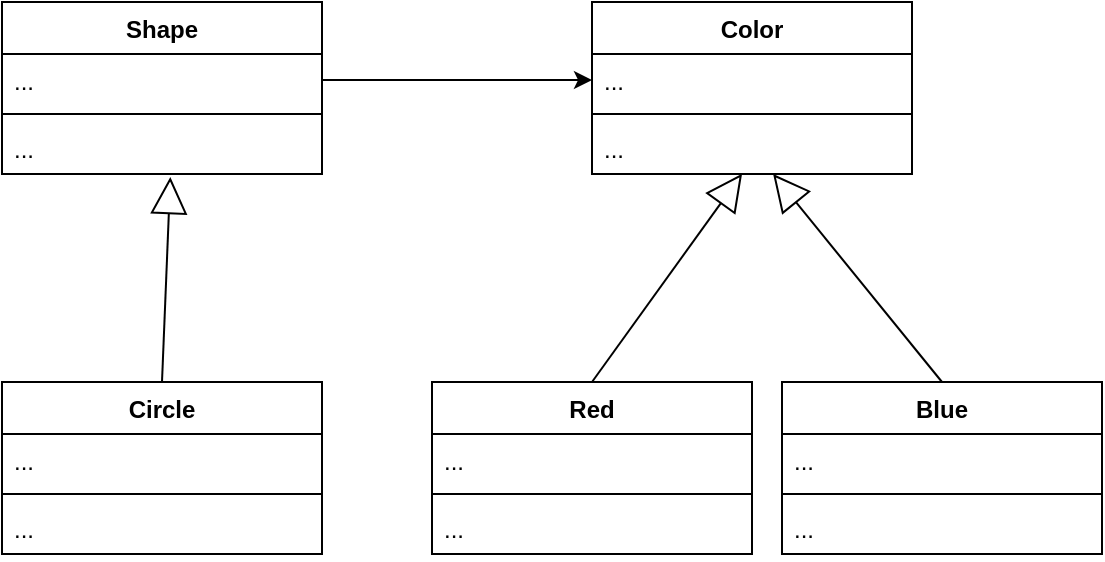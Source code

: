 <mxfile version="13.3.1" type="device"><diagram id="zYSnNk946vzGHxRh_KCo" name="Page-1"><mxGraphModel dx="1185" dy="680" grid="1" gridSize="10" guides="1" tooltips="1" connect="1" arrows="1" fold="1" page="1" pageScale="1" pageWidth="850" pageHeight="1100" math="0" shadow="0"><root><mxCell id="0"/><mxCell id="1" parent="0"/><mxCell id="u_bxMcrhz7uZ_54YmTBi-2" value="Shape" style="swimlane;fontStyle=1;align=center;verticalAlign=top;childLayout=stackLayout;horizontal=1;startSize=26;horizontalStack=0;resizeParent=1;resizeParentMax=0;resizeLast=0;collapsible=1;marginBottom=0;" vertex="1" parent="1"><mxGeometry x="130" y="110" width="160" height="86" as="geometry"/></mxCell><mxCell id="u_bxMcrhz7uZ_54YmTBi-3" value="..." style="text;strokeColor=none;fillColor=none;align=left;verticalAlign=top;spacingLeft=4;spacingRight=4;overflow=hidden;rotatable=0;points=[[0,0.5],[1,0.5]];portConstraint=eastwest;" vertex="1" parent="u_bxMcrhz7uZ_54YmTBi-2"><mxGeometry y="26" width="160" height="26" as="geometry"/></mxCell><mxCell id="u_bxMcrhz7uZ_54YmTBi-4" value="" style="line;strokeWidth=1;fillColor=none;align=left;verticalAlign=middle;spacingTop=-1;spacingLeft=3;spacingRight=3;rotatable=0;labelPosition=right;points=[];portConstraint=eastwest;" vertex="1" parent="u_bxMcrhz7uZ_54YmTBi-2"><mxGeometry y="52" width="160" height="8" as="geometry"/></mxCell><mxCell id="u_bxMcrhz7uZ_54YmTBi-5" value="..." style="text;strokeColor=none;fillColor=none;align=left;verticalAlign=top;spacingLeft=4;spacingRight=4;overflow=hidden;rotatable=0;points=[[0,0.5],[1,0.5]];portConstraint=eastwest;" vertex="1" parent="u_bxMcrhz7uZ_54YmTBi-2"><mxGeometry y="60" width="160" height="26" as="geometry"/></mxCell><mxCell id="u_bxMcrhz7uZ_54YmTBi-10" value="Red" style="swimlane;fontStyle=1;align=center;verticalAlign=top;childLayout=stackLayout;horizontal=1;startSize=26;horizontalStack=0;resizeParent=1;resizeParentMax=0;resizeLast=0;collapsible=1;marginBottom=0;" vertex="1" parent="1"><mxGeometry x="345" y="300" width="160" height="86" as="geometry"/></mxCell><mxCell id="u_bxMcrhz7uZ_54YmTBi-11" value="..." style="text;strokeColor=none;fillColor=none;align=left;verticalAlign=top;spacingLeft=4;spacingRight=4;overflow=hidden;rotatable=0;points=[[0,0.5],[1,0.5]];portConstraint=eastwest;" vertex="1" parent="u_bxMcrhz7uZ_54YmTBi-10"><mxGeometry y="26" width="160" height="26" as="geometry"/></mxCell><mxCell id="u_bxMcrhz7uZ_54YmTBi-12" value="" style="line;strokeWidth=1;fillColor=none;align=left;verticalAlign=middle;spacingTop=-1;spacingLeft=3;spacingRight=3;rotatable=0;labelPosition=right;points=[];portConstraint=eastwest;" vertex="1" parent="u_bxMcrhz7uZ_54YmTBi-10"><mxGeometry y="52" width="160" height="8" as="geometry"/></mxCell><mxCell id="u_bxMcrhz7uZ_54YmTBi-13" value="..." style="text;strokeColor=none;fillColor=none;align=left;verticalAlign=top;spacingLeft=4;spacingRight=4;overflow=hidden;rotatable=0;points=[[0,0.5],[1,0.5]];portConstraint=eastwest;" vertex="1" parent="u_bxMcrhz7uZ_54YmTBi-10"><mxGeometry y="60" width="160" height="26" as="geometry"/></mxCell><mxCell id="u_bxMcrhz7uZ_54YmTBi-14" value="Blue" style="swimlane;fontStyle=1;align=center;verticalAlign=top;childLayout=stackLayout;horizontal=1;startSize=26;horizontalStack=0;resizeParent=1;resizeParentMax=0;resizeLast=0;collapsible=1;marginBottom=0;" vertex="1" parent="1"><mxGeometry x="520" y="300" width="160" height="86" as="geometry"/></mxCell><mxCell id="u_bxMcrhz7uZ_54YmTBi-15" value="..." style="text;strokeColor=none;fillColor=none;align=left;verticalAlign=top;spacingLeft=4;spacingRight=4;overflow=hidden;rotatable=0;points=[[0,0.5],[1,0.5]];portConstraint=eastwest;" vertex="1" parent="u_bxMcrhz7uZ_54YmTBi-14"><mxGeometry y="26" width="160" height="26" as="geometry"/></mxCell><mxCell id="u_bxMcrhz7uZ_54YmTBi-16" value="" style="line;strokeWidth=1;fillColor=none;align=left;verticalAlign=middle;spacingTop=-1;spacingLeft=3;spacingRight=3;rotatable=0;labelPosition=right;points=[];portConstraint=eastwest;" vertex="1" parent="u_bxMcrhz7uZ_54YmTBi-14"><mxGeometry y="52" width="160" height="8" as="geometry"/></mxCell><mxCell id="u_bxMcrhz7uZ_54YmTBi-17" value="..." style="text;strokeColor=none;fillColor=none;align=left;verticalAlign=top;spacingLeft=4;spacingRight=4;overflow=hidden;rotatable=0;points=[[0,0.5],[1,0.5]];portConstraint=eastwest;" vertex="1" parent="u_bxMcrhz7uZ_54YmTBi-14"><mxGeometry y="60" width="160" height="26" as="geometry"/></mxCell><mxCell id="u_bxMcrhz7uZ_54YmTBi-20" style="edgeStyle=orthogonalEdgeStyle;rounded=0;orthogonalLoop=1;jettySize=auto;html=1;exitX=1;exitY=0.5;exitDx=0;exitDy=0;entryX=0;entryY=0.5;entryDx=0;entryDy=0;" edge="1" parent="1" source="u_bxMcrhz7uZ_54YmTBi-3" target="u_bxMcrhz7uZ_54YmTBi-7"><mxGeometry relative="1" as="geometry"/></mxCell><mxCell id="u_bxMcrhz7uZ_54YmTBi-21" value="" style="endArrow=block;endSize=16;endFill=0;html=1;exitX=0.5;exitY=0;exitDx=0;exitDy=0;entryX=0.469;entryY=0.994;entryDx=0;entryDy=0;entryPerimeter=0;" edge="1" parent="1" source="u_bxMcrhz7uZ_54YmTBi-10" target="u_bxMcrhz7uZ_54YmTBi-9"><mxGeometry width="160" relative="1" as="geometry"><mxPoint x="410" y="260" as="sourcePoint"/><mxPoint x="570" y="260" as="targetPoint"/></mxGeometry></mxCell><mxCell id="u_bxMcrhz7uZ_54YmTBi-22" value="" style="endArrow=block;endSize=16;endFill=0;html=1;exitX=0.5;exitY=0;exitDx=0;exitDy=0;" edge="1" parent="1" source="u_bxMcrhz7uZ_54YmTBi-14" target="u_bxMcrhz7uZ_54YmTBi-9"><mxGeometry width="160" relative="1" as="geometry"><mxPoint x="480" y="310" as="sourcePoint"/><mxPoint x="540.04" y="205.844" as="targetPoint"/></mxGeometry></mxCell><mxCell id="u_bxMcrhz7uZ_54YmTBi-6" value="Color" style="swimlane;fontStyle=1;align=center;verticalAlign=top;childLayout=stackLayout;horizontal=1;startSize=26;horizontalStack=0;resizeParent=1;resizeParentMax=0;resizeLast=0;collapsible=1;marginBottom=0;" vertex="1" parent="1"><mxGeometry x="425" y="110" width="160" height="86" as="geometry"/></mxCell><mxCell id="u_bxMcrhz7uZ_54YmTBi-7" value="..." style="text;strokeColor=none;fillColor=none;align=left;verticalAlign=top;spacingLeft=4;spacingRight=4;overflow=hidden;rotatable=0;points=[[0,0.5],[1,0.5]];portConstraint=eastwest;" vertex="1" parent="u_bxMcrhz7uZ_54YmTBi-6"><mxGeometry y="26" width="160" height="26" as="geometry"/></mxCell><mxCell id="u_bxMcrhz7uZ_54YmTBi-8" value="" style="line;strokeWidth=1;fillColor=none;align=left;verticalAlign=middle;spacingTop=-1;spacingLeft=3;spacingRight=3;rotatable=0;labelPosition=right;points=[];portConstraint=eastwest;" vertex="1" parent="u_bxMcrhz7uZ_54YmTBi-6"><mxGeometry y="52" width="160" height="8" as="geometry"/></mxCell><mxCell id="u_bxMcrhz7uZ_54YmTBi-9" value="..." style="text;strokeColor=none;fillColor=none;align=left;verticalAlign=top;spacingLeft=4;spacingRight=4;overflow=hidden;rotatable=0;points=[[0,0.5],[1,0.5]];portConstraint=eastwest;" vertex="1" parent="u_bxMcrhz7uZ_54YmTBi-6"><mxGeometry y="60" width="160" height="26" as="geometry"/></mxCell><mxCell id="u_bxMcrhz7uZ_54YmTBi-23" value="Circle" style="swimlane;fontStyle=1;align=center;verticalAlign=top;childLayout=stackLayout;horizontal=1;startSize=26;horizontalStack=0;resizeParent=1;resizeParentMax=0;resizeLast=0;collapsible=1;marginBottom=0;" vertex="1" parent="1"><mxGeometry x="130" y="300" width="160" height="86" as="geometry"/></mxCell><mxCell id="u_bxMcrhz7uZ_54YmTBi-24" value="..." style="text;strokeColor=none;fillColor=none;align=left;verticalAlign=top;spacingLeft=4;spacingRight=4;overflow=hidden;rotatable=0;points=[[0,0.5],[1,0.5]];portConstraint=eastwest;" vertex="1" parent="u_bxMcrhz7uZ_54YmTBi-23"><mxGeometry y="26" width="160" height="26" as="geometry"/></mxCell><mxCell id="u_bxMcrhz7uZ_54YmTBi-25" value="" style="line;strokeWidth=1;fillColor=none;align=left;verticalAlign=middle;spacingTop=-1;spacingLeft=3;spacingRight=3;rotatable=0;labelPosition=right;points=[];portConstraint=eastwest;" vertex="1" parent="u_bxMcrhz7uZ_54YmTBi-23"><mxGeometry y="52" width="160" height="8" as="geometry"/></mxCell><mxCell id="u_bxMcrhz7uZ_54YmTBi-26" value="..." style="text;strokeColor=none;fillColor=none;align=left;verticalAlign=top;spacingLeft=4;spacingRight=4;overflow=hidden;rotatable=0;points=[[0,0.5],[1,0.5]];portConstraint=eastwest;" vertex="1" parent="u_bxMcrhz7uZ_54YmTBi-23"><mxGeometry y="60" width="160" height="26" as="geometry"/></mxCell><mxCell id="u_bxMcrhz7uZ_54YmTBi-27" value="" style="endArrow=block;endSize=16;endFill=0;html=1;exitX=0.5;exitY=0;exitDx=0;exitDy=0;entryX=0.526;entryY=1.058;entryDx=0;entryDy=0;entryPerimeter=0;" edge="1" parent="1" source="u_bxMcrhz7uZ_54YmTBi-23" target="u_bxMcrhz7uZ_54YmTBi-5"><mxGeometry width="160" relative="1" as="geometry"><mxPoint x="130" y="300" as="sourcePoint"/><mxPoint x="205.04" y="195.844" as="targetPoint"/></mxGeometry></mxCell></root></mxGraphModel></diagram></mxfile>